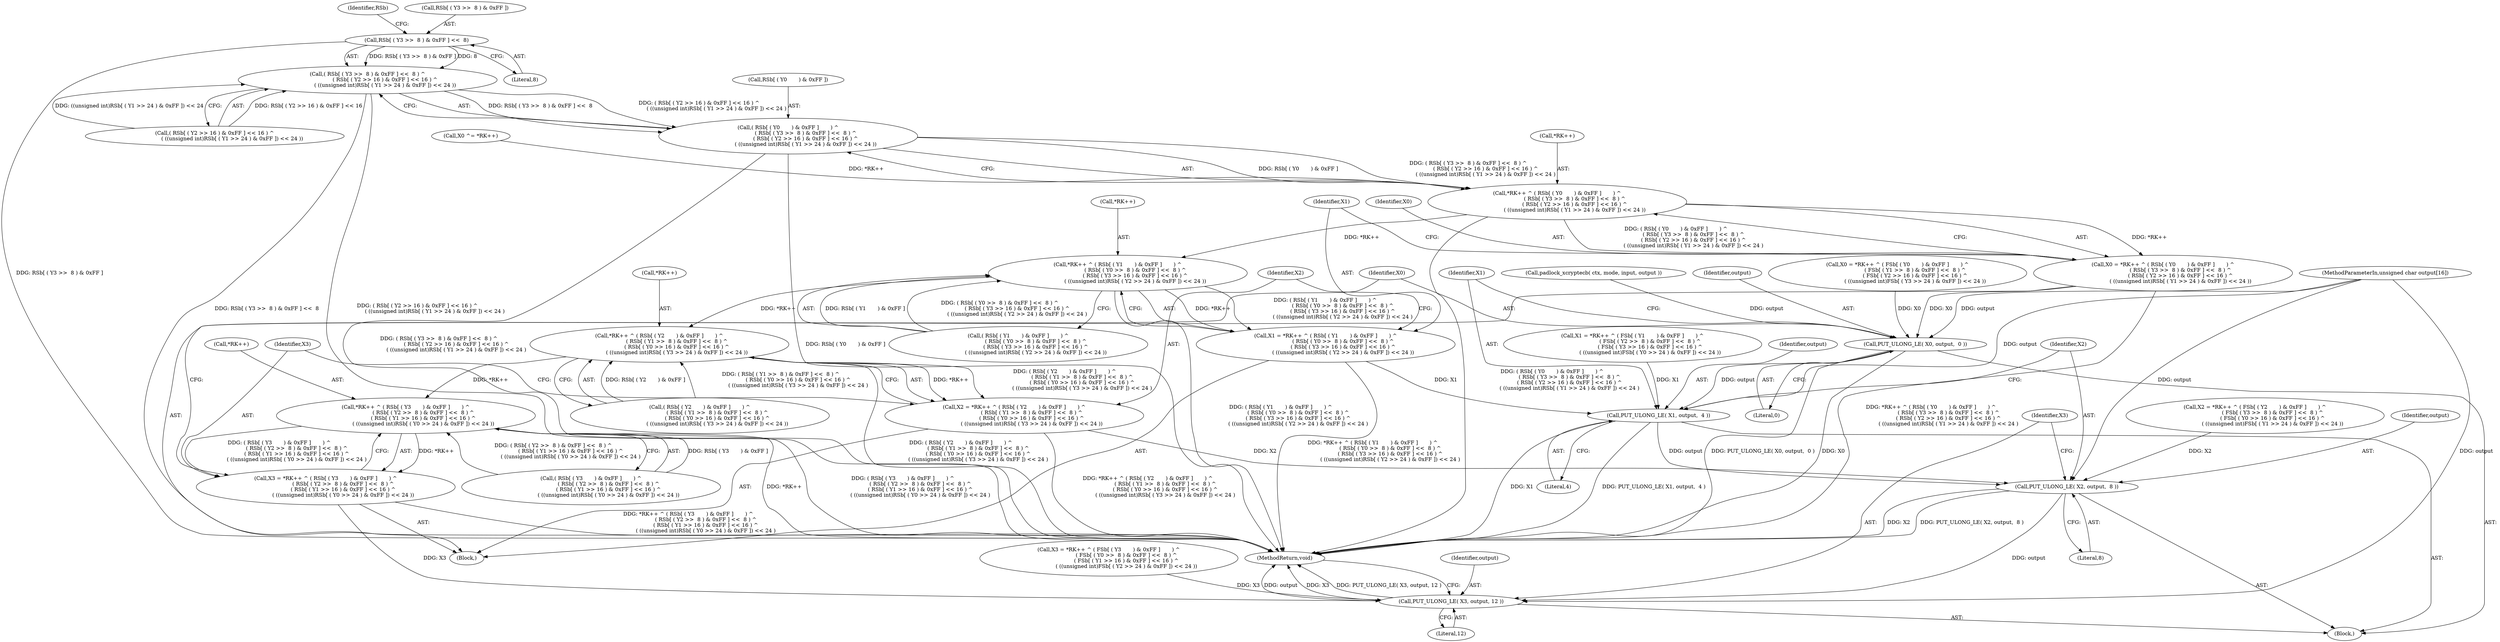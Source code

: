 digraph "0_ghostscript_8e9ce5016db968b40e4ec255a3005f2786cce45f@array" {
"1000217" [label="(Call,RSb[ ( Y3 >>  8 ) & 0xFF ] <<  8)"];
"1000216" [label="(Call,( RSb[ ( Y3 >>  8 ) & 0xFF ] <<  8 ) ^\n                     ( RSb[ ( Y2 >> 16 ) & 0xFF ] << 16 ) ^\n                     ( ((unsigned int)RSb[ ( Y1 >> 24 ) & 0xFF ]) << 24 ))"];
"1000209" [label="(Call,( RSb[ ( Y0       ) & 0xFF ]       ) ^\n                     ( RSb[ ( Y3 >>  8 ) & 0xFF ] <<  8 ) ^\n                     ( RSb[ ( Y2 >> 16 ) & 0xFF ] << 16 ) ^\n                     ( ((unsigned int)RSb[ ( Y1 >> 24 ) & 0xFF ]) << 24 ))"];
"1000205" [label="(Call,*RK++ ^ ( RSb[ ( Y0       ) & 0xFF ]       ) ^\n                     ( RSb[ ( Y3 >>  8 ) & 0xFF ] <<  8 ) ^\n                     ( RSb[ ( Y2 >> 16 ) & 0xFF ] << 16 ) ^\n                     ( ((unsigned int)RSb[ ( Y1 >> 24 ) & 0xFF ]) << 24 ))"];
"1000203" [label="(Call,X0 = *RK++ ^ ( RSb[ ( Y0       ) & 0xFF ]       ) ^\n                     ( RSb[ ( Y3 >>  8 ) & 0xFF ] <<  8 ) ^\n                     ( RSb[ ( Y2 >> 16 ) & 0xFF ] << 16 ) ^\n                     ( ((unsigned int)RSb[ ( Y1 >> 24 ) & 0xFF ]) << 24 ))"];
"1000600" [label="(Call,PUT_ULONG_LE( X0, output,  0 ))"];
"1000604" [label="(Call,PUT_ULONG_LE( X1, output,  4 ))"];
"1000608" [label="(Call,PUT_ULONG_LE( X2, output,  8 ))"];
"1000612" [label="(Call,PUT_ULONG_LE( X3, output, 12 ))"];
"1000249" [label="(Call,*RK++ ^ ( RSb[ ( Y1       ) & 0xFF ]       ) ^\n                     ( RSb[ ( Y0 >>  8 ) & 0xFF ] <<  8 ) ^\n                     ( RSb[ ( Y3 >> 16 ) & 0xFF ] << 16 ) ^\n                     ( ((unsigned int)RSb[ ( Y2 >> 24 ) & 0xFF ]) << 24 ))"];
"1000247" [label="(Call,X1 = *RK++ ^ ( RSb[ ( Y1       ) & 0xFF ]       ) ^\n                     ( RSb[ ( Y0 >>  8 ) & 0xFF ] <<  8 ) ^\n                     ( RSb[ ( Y3 >> 16 ) & 0xFF ] << 16 ) ^\n                     ( ((unsigned int)RSb[ ( Y2 >> 24 ) & 0xFF ]) << 24 ))"];
"1000293" [label="(Call,*RK++ ^ ( RSb[ ( Y2       ) & 0xFF ]       ) ^\n                     ( RSb[ ( Y1 >>  8 ) & 0xFF ] <<  8 ) ^\n                     ( RSb[ ( Y0 >> 16 ) & 0xFF ] << 16 ) ^\n                     ( ((unsigned int)RSb[ ( Y3 >> 24 ) & 0xFF ]) << 24 ))"];
"1000291" [label="(Call,X2 = *RK++ ^ ( RSb[ ( Y2       ) & 0xFF ]       ) ^\n                     ( RSb[ ( Y1 >>  8 ) & 0xFF ] <<  8 ) ^\n                     ( RSb[ ( Y0 >> 16 ) & 0xFF ] << 16 ) ^\n                     ( ((unsigned int)RSb[ ( Y3 >> 24 ) & 0xFF ]) << 24 ))"];
"1000337" [label="(Call,*RK++ ^ ( RSb[ ( Y3       ) & 0xFF ]       ) ^\n                     ( RSb[ ( Y2 >>  8 ) & 0xFF ] <<  8 ) ^\n                     ( RSb[ ( Y1 >> 16 ) & 0xFF ] << 16 ) ^\n                     ( ((unsigned int)RSb[ ( Y0 >> 24 ) & 0xFF ]) << 24 ))"];
"1000335" [label="(Call,X3 = *RK++ ^ ( RSb[ ( Y3       ) & 0xFF ]       ) ^\n                     ( RSb[ ( Y2 >>  8 ) & 0xFF ] <<  8 ) ^\n                     ( RSb[ ( Y1 >> 16 ) & 0xFF ] << 16 ) ^\n                     ( ((unsigned int)RSb[ ( Y0 >> 24 ) & 0xFF ]) << 24 ))"];
"1000204" [label="(Identifier,X0)"];
"1000225" [label="(Literal,8)"];
"1000335" [label="(Call,X3 = *RK++ ^ ( RSb[ ( Y3       ) & 0xFF ]       ) ^\n                     ( RSb[ ( Y2 >>  8 ) & 0xFF ] <<  8 ) ^\n                     ( RSb[ ( Y1 >> 16 ) & 0xFF ] << 16 ) ^\n                     ( ((unsigned int)RSb[ ( Y0 >> 24 ) & 0xFF ]) << 24 ))"];
"1000556" [label="(Call,X3 = *RK++ ^ ( FSb[ ( Y3       ) & 0xFF ]       ) ^\n                     ( FSb[ ( Y0 >>  8 ) & 0xFF ] <<  8 ) ^\n                     ( FSb[ ( Y1 >> 16 ) & 0xFF ] << 16 ) ^\n                     ( ((unsigned int)FSb[ ( Y2 >> 24 ) & 0xFF ]) << 24 ))"];
"1000159" [label="(Block,)"];
"1000210" [label="(Call,RSb[ ( Y0       ) & 0xFF ])"];
"1000217" [label="(Call,RSb[ ( Y3 >>  8 ) & 0xFF ] <<  8)"];
"1000229" [label="(Identifier,RSb)"];
"1000203" [label="(Call,X0 = *RK++ ^ ( RSb[ ( Y0       ) & 0xFF ]       ) ^\n                     ( RSb[ ( Y3 >>  8 ) & 0xFF ] <<  8 ) ^\n                     ( RSb[ ( Y2 >> 16 ) & 0xFF ] << 16 ) ^\n                     ( ((unsigned int)RSb[ ( Y1 >> 24 ) & 0xFF ]) << 24 ))"];
"1000253" [label="(Call,( RSb[ ( Y1       ) & 0xFF ]       ) ^\n                     ( RSb[ ( Y0 >>  8 ) & 0xFF ] <<  8 ) ^\n                     ( RSb[ ( Y3 >> 16 ) & 0xFF ] << 16 ) ^\n                     ( ((unsigned int)RSb[ ( Y2 >> 24 ) & 0xFF ]) << 24 ))"];
"1000612" [label="(Call,PUT_ULONG_LE( X3, output, 12 ))"];
"1000614" [label="(Identifier,output)"];
"1000291" [label="(Call,X2 = *RK++ ^ ( RSb[ ( Y2       ) & 0xFF ]       ) ^\n                     ( RSb[ ( Y1 >>  8 ) & 0xFF ] <<  8 ) ^\n                     ( RSb[ ( Y0 >> 16 ) & 0xFF ] << 16 ) ^\n                     ( ((unsigned int)RSb[ ( Y3 >> 24 ) & 0xFF ]) << 24 ))"];
"1000297" [label="(Call,( RSb[ ( Y2       ) & 0xFF ]       ) ^\n                     ( RSb[ ( Y1 >>  8 ) & 0xFF ] <<  8 ) ^\n                     ( RSb[ ( Y0 >> 16 ) & 0xFF ] << 16 ) ^\n                     ( ((unsigned int)RSb[ ( Y3 >> 24 ) & 0xFF ]) << 24 ))"];
"1000216" [label="(Call,( RSb[ ( Y3 >>  8 ) & 0xFF ] <<  8 ) ^\n                     ( RSb[ ( Y2 >> 16 ) & 0xFF ] << 16 ) ^\n                     ( ((unsigned int)RSb[ ( Y1 >> 24 ) & 0xFF ]) << 24 ))"];
"1000218" [label="(Call,RSb[ ( Y3 >>  8 ) & 0xFF ])"];
"1000336" [label="(Identifier,X3)"];
"1000468" [label="(Call,X1 = *RK++ ^ ( FSb[ ( Y1       ) & 0xFF ]       ) ^\n                     ( FSb[ ( Y2 >>  8 ) & 0xFF ] <<  8 ) ^\n                     ( FSb[ ( Y3 >> 16 ) & 0xFF ] << 16 ) ^\n                     ( ((unsigned int)FSb[ ( Y0 >> 24 ) & 0xFF ]) << 24 ))"];
"1000611" [label="(Literal,8)"];
"1000123" [label="(Call,padlock_xcryptecb( ctx, mode, input, output ))"];
"1000600" [label="(Call,PUT_ULONG_LE( X0, output,  0 ))"];
"1000609" [label="(Identifier,X2)"];
"1000337" [label="(Call,*RK++ ^ ( RSb[ ( Y3       ) & 0xFF ]       ) ^\n                     ( RSb[ ( Y2 >>  8 ) & 0xFF ] <<  8 ) ^\n                     ( RSb[ ( Y1 >> 16 ) & 0xFF ] << 16 ) ^\n                     ( ((unsigned int)RSb[ ( Y0 >> 24 ) & 0xFF ]) << 24 ))"];
"1000150" [label="(Call,X0 ^= *RK++)"];
"1000293" [label="(Call,*RK++ ^ ( RSb[ ( Y2       ) & 0xFF ]       ) ^\n                     ( RSb[ ( Y1 >>  8 ) & 0xFF ] <<  8 ) ^\n                     ( RSb[ ( Y0 >> 16 ) & 0xFF ] << 16 ) ^\n                     ( ((unsigned int)RSb[ ( Y3 >> 24 ) & 0xFF ]) << 24 ))"];
"1000601" [label="(Identifier,X0)"];
"1000250" [label="(Call,*RK++)"];
"1000248" [label="(Identifier,X1)"];
"1000616" [label="(MethodReturn,void)"];
"1000106" [label="(Block,)"];
"1000209" [label="(Call,( RSb[ ( Y0       ) & 0xFF ]       ) ^\n                     ( RSb[ ( Y3 >>  8 ) & 0xFF ] <<  8 ) ^\n                     ( RSb[ ( Y2 >> 16 ) & 0xFF ] << 16 ) ^\n                     ( ((unsigned int)RSb[ ( Y1 >> 24 ) & 0xFF ]) << 24 ))"];
"1000606" [label="(Identifier,output)"];
"1000205" [label="(Call,*RK++ ^ ( RSb[ ( Y0       ) & 0xFF ]       ) ^\n                     ( RSb[ ( Y3 >>  8 ) & 0xFF ] <<  8 ) ^\n                     ( RSb[ ( Y2 >> 16 ) & 0xFF ] << 16 ) ^\n                     ( ((unsigned int)RSb[ ( Y1 >> 24 ) & 0xFF ]) << 24 ))"];
"1000512" [label="(Call,X2 = *RK++ ^ ( FSb[ ( Y2       ) & 0xFF ]       ) ^\n                     ( FSb[ ( Y3 >>  8 ) & 0xFF ] <<  8 ) ^\n                     ( FSb[ ( Y0 >> 16 ) & 0xFF ] << 16 ) ^\n                     ( ((unsigned int)FSb[ ( Y1 >> 24 ) & 0xFF ]) << 24 ))"];
"1000615" [label="(Literal,12)"];
"1000610" [label="(Identifier,output)"];
"1000602" [label="(Identifier,output)"];
"1000292" [label="(Identifier,X2)"];
"1000607" [label="(Literal,4)"];
"1000226" [label="(Call,( RSb[ ( Y2 >> 16 ) & 0xFF ] << 16 ) ^\n                     ( ((unsigned int)RSb[ ( Y1 >> 24 ) & 0xFF ]) << 24 ))"];
"1000613" [label="(Identifier,X3)"];
"1000341" [label="(Call,( RSb[ ( Y3       ) & 0xFF ]       ) ^\n                     ( RSb[ ( Y2 >>  8 ) & 0xFF ] <<  8 ) ^\n                     ( RSb[ ( Y1 >> 16 ) & 0xFF ] << 16 ) ^\n                     ( ((unsigned int)RSb[ ( Y0 >> 24 ) & 0xFF ]) << 24 ))"];
"1000206" [label="(Call,*RK++)"];
"1000604" [label="(Call,PUT_ULONG_LE( X1, output,  4 ))"];
"1000424" [label="(Call,X0 = *RK++ ^ ( FSb[ ( Y0       ) & 0xFF ]       ) ^\n                     ( FSb[ ( Y1 >>  8 ) & 0xFF ] <<  8 ) ^\n                     ( FSb[ ( Y2 >> 16 ) & 0xFF ] << 16 ) ^\n                     ( ((unsigned int)FSb[ ( Y3 >> 24 ) & 0xFF ]) << 24 ))"];
"1000603" [label="(Literal,0)"];
"1000338" [label="(Call,*RK++)"];
"1000294" [label="(Call,*RK++)"];
"1000605" [label="(Identifier,X1)"];
"1000247" [label="(Call,X1 = *RK++ ^ ( RSb[ ( Y1       ) & 0xFF ]       ) ^\n                     ( RSb[ ( Y0 >>  8 ) & 0xFF ] <<  8 ) ^\n                     ( RSb[ ( Y3 >> 16 ) & 0xFF ] << 16 ) ^\n                     ( ((unsigned int)RSb[ ( Y2 >> 24 ) & 0xFF ]) << 24 ))"];
"1000249" [label="(Call,*RK++ ^ ( RSb[ ( Y1       ) & 0xFF ]       ) ^\n                     ( RSb[ ( Y0 >>  8 ) & 0xFF ] <<  8 ) ^\n                     ( RSb[ ( Y3 >> 16 ) & 0xFF ] << 16 ) ^\n                     ( ((unsigned int)RSb[ ( Y2 >> 24 ) & 0xFF ]) << 24 ))"];
"1000105" [label="(MethodParameterIn,unsigned char output[16])"];
"1000608" [label="(Call,PUT_ULONG_LE( X2, output,  8 ))"];
"1000217" -> "1000216"  [label="AST: "];
"1000217" -> "1000225"  [label="CFG: "];
"1000218" -> "1000217"  [label="AST: "];
"1000225" -> "1000217"  [label="AST: "];
"1000229" -> "1000217"  [label="CFG: "];
"1000217" -> "1000616"  [label="DDG: RSb[ ( Y3 >>  8 ) & 0xFF ]"];
"1000217" -> "1000216"  [label="DDG: RSb[ ( Y3 >>  8 ) & 0xFF ]"];
"1000217" -> "1000216"  [label="DDG: 8"];
"1000216" -> "1000209"  [label="AST: "];
"1000216" -> "1000226"  [label="CFG: "];
"1000226" -> "1000216"  [label="AST: "];
"1000209" -> "1000216"  [label="CFG: "];
"1000216" -> "1000616"  [label="DDG: ( RSb[ ( Y2 >> 16 ) & 0xFF ] << 16 ) ^\n                     ( ((unsigned int)RSb[ ( Y1 >> 24 ) & 0xFF ]) << 24 )"];
"1000216" -> "1000616"  [label="DDG: RSb[ ( Y3 >>  8 ) & 0xFF ] <<  8"];
"1000216" -> "1000209"  [label="DDG: RSb[ ( Y3 >>  8 ) & 0xFF ] <<  8"];
"1000216" -> "1000209"  [label="DDG: ( RSb[ ( Y2 >> 16 ) & 0xFF ] << 16 ) ^\n                     ( ((unsigned int)RSb[ ( Y1 >> 24 ) & 0xFF ]) << 24 )"];
"1000226" -> "1000216"  [label="DDG: RSb[ ( Y2 >> 16 ) & 0xFF ] << 16"];
"1000226" -> "1000216"  [label="DDG: ((unsigned int)RSb[ ( Y1 >> 24 ) & 0xFF ]) << 24"];
"1000209" -> "1000205"  [label="AST: "];
"1000210" -> "1000209"  [label="AST: "];
"1000205" -> "1000209"  [label="CFG: "];
"1000209" -> "1000616"  [label="DDG: RSb[ ( Y0       ) & 0xFF ]"];
"1000209" -> "1000616"  [label="DDG: ( RSb[ ( Y3 >>  8 ) & 0xFF ] <<  8 ) ^\n                     ( RSb[ ( Y2 >> 16 ) & 0xFF ] << 16 ) ^\n                     ( ((unsigned int)RSb[ ( Y1 >> 24 ) & 0xFF ]) << 24 )"];
"1000209" -> "1000205"  [label="DDG: RSb[ ( Y0       ) & 0xFF ]"];
"1000209" -> "1000205"  [label="DDG: ( RSb[ ( Y3 >>  8 ) & 0xFF ] <<  8 ) ^\n                     ( RSb[ ( Y2 >> 16 ) & 0xFF ] << 16 ) ^\n                     ( ((unsigned int)RSb[ ( Y1 >> 24 ) & 0xFF ]) << 24 )"];
"1000205" -> "1000203"  [label="AST: "];
"1000206" -> "1000205"  [label="AST: "];
"1000203" -> "1000205"  [label="CFG: "];
"1000205" -> "1000616"  [label="DDG: ( RSb[ ( Y0       ) & 0xFF ]       ) ^\n                     ( RSb[ ( Y3 >>  8 ) & 0xFF ] <<  8 ) ^\n                     ( RSb[ ( Y2 >> 16 ) & 0xFF ] << 16 ) ^\n                     ( ((unsigned int)RSb[ ( Y1 >> 24 ) & 0xFF ]) << 24 )"];
"1000205" -> "1000203"  [label="DDG: *RK++"];
"1000205" -> "1000203"  [label="DDG: ( RSb[ ( Y0       ) & 0xFF ]       ) ^\n                     ( RSb[ ( Y3 >>  8 ) & 0xFF ] <<  8 ) ^\n                     ( RSb[ ( Y2 >> 16 ) & 0xFF ] << 16 ) ^\n                     ( ((unsigned int)RSb[ ( Y1 >> 24 ) & 0xFF ]) << 24 )"];
"1000150" -> "1000205"  [label="DDG: *RK++"];
"1000205" -> "1000249"  [label="DDG: *RK++"];
"1000203" -> "1000159"  [label="AST: "];
"1000204" -> "1000203"  [label="AST: "];
"1000248" -> "1000203"  [label="CFG: "];
"1000203" -> "1000616"  [label="DDG: *RK++ ^ ( RSb[ ( Y0       ) & 0xFF ]       ) ^\n                     ( RSb[ ( Y3 >>  8 ) & 0xFF ] <<  8 ) ^\n                     ( RSb[ ( Y2 >> 16 ) & 0xFF ] << 16 ) ^\n                     ( ((unsigned int)RSb[ ( Y1 >> 24 ) & 0xFF ]) << 24 )"];
"1000203" -> "1000600"  [label="DDG: X0"];
"1000600" -> "1000106"  [label="AST: "];
"1000600" -> "1000603"  [label="CFG: "];
"1000601" -> "1000600"  [label="AST: "];
"1000602" -> "1000600"  [label="AST: "];
"1000603" -> "1000600"  [label="AST: "];
"1000605" -> "1000600"  [label="CFG: "];
"1000600" -> "1000616"  [label="DDG: PUT_ULONG_LE( X0, output,  0 )"];
"1000600" -> "1000616"  [label="DDG: X0"];
"1000424" -> "1000600"  [label="DDG: X0"];
"1000123" -> "1000600"  [label="DDG: output"];
"1000105" -> "1000600"  [label="DDG: output"];
"1000600" -> "1000604"  [label="DDG: output"];
"1000604" -> "1000106"  [label="AST: "];
"1000604" -> "1000607"  [label="CFG: "];
"1000605" -> "1000604"  [label="AST: "];
"1000606" -> "1000604"  [label="AST: "];
"1000607" -> "1000604"  [label="AST: "];
"1000609" -> "1000604"  [label="CFG: "];
"1000604" -> "1000616"  [label="DDG: PUT_ULONG_LE( X1, output,  4 )"];
"1000604" -> "1000616"  [label="DDG: X1"];
"1000247" -> "1000604"  [label="DDG: X1"];
"1000468" -> "1000604"  [label="DDG: X1"];
"1000105" -> "1000604"  [label="DDG: output"];
"1000604" -> "1000608"  [label="DDG: output"];
"1000608" -> "1000106"  [label="AST: "];
"1000608" -> "1000611"  [label="CFG: "];
"1000609" -> "1000608"  [label="AST: "];
"1000610" -> "1000608"  [label="AST: "];
"1000611" -> "1000608"  [label="AST: "];
"1000613" -> "1000608"  [label="CFG: "];
"1000608" -> "1000616"  [label="DDG: PUT_ULONG_LE( X2, output,  8 )"];
"1000608" -> "1000616"  [label="DDG: X2"];
"1000291" -> "1000608"  [label="DDG: X2"];
"1000512" -> "1000608"  [label="DDG: X2"];
"1000105" -> "1000608"  [label="DDG: output"];
"1000608" -> "1000612"  [label="DDG: output"];
"1000612" -> "1000106"  [label="AST: "];
"1000612" -> "1000615"  [label="CFG: "];
"1000613" -> "1000612"  [label="AST: "];
"1000614" -> "1000612"  [label="AST: "];
"1000615" -> "1000612"  [label="AST: "];
"1000616" -> "1000612"  [label="CFG: "];
"1000612" -> "1000616"  [label="DDG: output"];
"1000612" -> "1000616"  [label="DDG: X3"];
"1000612" -> "1000616"  [label="DDG: PUT_ULONG_LE( X3, output, 12 )"];
"1000335" -> "1000612"  [label="DDG: X3"];
"1000556" -> "1000612"  [label="DDG: X3"];
"1000105" -> "1000612"  [label="DDG: output"];
"1000249" -> "1000247"  [label="AST: "];
"1000249" -> "1000253"  [label="CFG: "];
"1000250" -> "1000249"  [label="AST: "];
"1000253" -> "1000249"  [label="AST: "];
"1000247" -> "1000249"  [label="CFG: "];
"1000249" -> "1000616"  [label="DDG: ( RSb[ ( Y1       ) & 0xFF ]       ) ^\n                     ( RSb[ ( Y0 >>  8 ) & 0xFF ] <<  8 ) ^\n                     ( RSb[ ( Y3 >> 16 ) & 0xFF ] << 16 ) ^\n                     ( ((unsigned int)RSb[ ( Y2 >> 24 ) & 0xFF ]) << 24 )"];
"1000249" -> "1000247"  [label="DDG: *RK++"];
"1000249" -> "1000247"  [label="DDG: ( RSb[ ( Y1       ) & 0xFF ]       ) ^\n                     ( RSb[ ( Y0 >>  8 ) & 0xFF ] <<  8 ) ^\n                     ( RSb[ ( Y3 >> 16 ) & 0xFF ] << 16 ) ^\n                     ( ((unsigned int)RSb[ ( Y2 >> 24 ) & 0xFF ]) << 24 )"];
"1000253" -> "1000249"  [label="DDG: RSb[ ( Y1       ) & 0xFF ]"];
"1000253" -> "1000249"  [label="DDG: ( RSb[ ( Y0 >>  8 ) & 0xFF ] <<  8 ) ^\n                     ( RSb[ ( Y3 >> 16 ) & 0xFF ] << 16 ) ^\n                     ( ((unsigned int)RSb[ ( Y2 >> 24 ) & 0xFF ]) << 24 )"];
"1000249" -> "1000293"  [label="DDG: *RK++"];
"1000247" -> "1000159"  [label="AST: "];
"1000248" -> "1000247"  [label="AST: "];
"1000292" -> "1000247"  [label="CFG: "];
"1000247" -> "1000616"  [label="DDG: *RK++ ^ ( RSb[ ( Y1       ) & 0xFF ]       ) ^\n                     ( RSb[ ( Y0 >>  8 ) & 0xFF ] <<  8 ) ^\n                     ( RSb[ ( Y3 >> 16 ) & 0xFF ] << 16 ) ^\n                     ( ((unsigned int)RSb[ ( Y2 >> 24 ) & 0xFF ]) << 24 )"];
"1000293" -> "1000291"  [label="AST: "];
"1000293" -> "1000297"  [label="CFG: "];
"1000294" -> "1000293"  [label="AST: "];
"1000297" -> "1000293"  [label="AST: "];
"1000291" -> "1000293"  [label="CFG: "];
"1000293" -> "1000616"  [label="DDG: ( RSb[ ( Y2       ) & 0xFF ]       ) ^\n                     ( RSb[ ( Y1 >>  8 ) & 0xFF ] <<  8 ) ^\n                     ( RSb[ ( Y0 >> 16 ) & 0xFF ] << 16 ) ^\n                     ( ((unsigned int)RSb[ ( Y3 >> 24 ) & 0xFF ]) << 24 )"];
"1000293" -> "1000291"  [label="DDG: *RK++"];
"1000293" -> "1000291"  [label="DDG: ( RSb[ ( Y2       ) & 0xFF ]       ) ^\n                     ( RSb[ ( Y1 >>  8 ) & 0xFF ] <<  8 ) ^\n                     ( RSb[ ( Y0 >> 16 ) & 0xFF ] << 16 ) ^\n                     ( ((unsigned int)RSb[ ( Y3 >> 24 ) & 0xFF ]) << 24 )"];
"1000297" -> "1000293"  [label="DDG: RSb[ ( Y2       ) & 0xFF ]"];
"1000297" -> "1000293"  [label="DDG: ( RSb[ ( Y1 >>  8 ) & 0xFF ] <<  8 ) ^\n                     ( RSb[ ( Y0 >> 16 ) & 0xFF ] << 16 ) ^\n                     ( ((unsigned int)RSb[ ( Y3 >> 24 ) & 0xFF ]) << 24 )"];
"1000293" -> "1000337"  [label="DDG: *RK++"];
"1000291" -> "1000159"  [label="AST: "];
"1000292" -> "1000291"  [label="AST: "];
"1000336" -> "1000291"  [label="CFG: "];
"1000291" -> "1000616"  [label="DDG: *RK++ ^ ( RSb[ ( Y2       ) & 0xFF ]       ) ^\n                     ( RSb[ ( Y1 >>  8 ) & 0xFF ] <<  8 ) ^\n                     ( RSb[ ( Y0 >> 16 ) & 0xFF ] << 16 ) ^\n                     ( ((unsigned int)RSb[ ( Y3 >> 24 ) & 0xFF ]) << 24 )"];
"1000337" -> "1000335"  [label="AST: "];
"1000337" -> "1000341"  [label="CFG: "];
"1000338" -> "1000337"  [label="AST: "];
"1000341" -> "1000337"  [label="AST: "];
"1000335" -> "1000337"  [label="CFG: "];
"1000337" -> "1000616"  [label="DDG: *RK++"];
"1000337" -> "1000616"  [label="DDG: ( RSb[ ( Y3       ) & 0xFF ]       ) ^\n                     ( RSb[ ( Y2 >>  8 ) & 0xFF ] <<  8 ) ^\n                     ( RSb[ ( Y1 >> 16 ) & 0xFF ] << 16 ) ^\n                     ( ((unsigned int)RSb[ ( Y0 >> 24 ) & 0xFF ]) << 24 )"];
"1000337" -> "1000335"  [label="DDG: *RK++"];
"1000337" -> "1000335"  [label="DDG: ( RSb[ ( Y3       ) & 0xFF ]       ) ^\n                     ( RSb[ ( Y2 >>  8 ) & 0xFF ] <<  8 ) ^\n                     ( RSb[ ( Y1 >> 16 ) & 0xFF ] << 16 ) ^\n                     ( ((unsigned int)RSb[ ( Y0 >> 24 ) & 0xFF ]) << 24 )"];
"1000341" -> "1000337"  [label="DDG: RSb[ ( Y3       ) & 0xFF ]"];
"1000341" -> "1000337"  [label="DDG: ( RSb[ ( Y2 >>  8 ) & 0xFF ] <<  8 ) ^\n                     ( RSb[ ( Y1 >> 16 ) & 0xFF ] << 16 ) ^\n                     ( ((unsigned int)RSb[ ( Y0 >> 24 ) & 0xFF ]) << 24 )"];
"1000335" -> "1000159"  [label="AST: "];
"1000336" -> "1000335"  [label="AST: "];
"1000601" -> "1000335"  [label="CFG: "];
"1000335" -> "1000616"  [label="DDG: *RK++ ^ ( RSb[ ( Y3       ) & 0xFF ]       ) ^\n                     ( RSb[ ( Y2 >>  8 ) & 0xFF ] <<  8 ) ^\n                     ( RSb[ ( Y1 >> 16 ) & 0xFF ] << 16 ) ^\n                     ( ((unsigned int)RSb[ ( Y0 >> 24 ) & 0xFF ]) << 24 )"];
}
